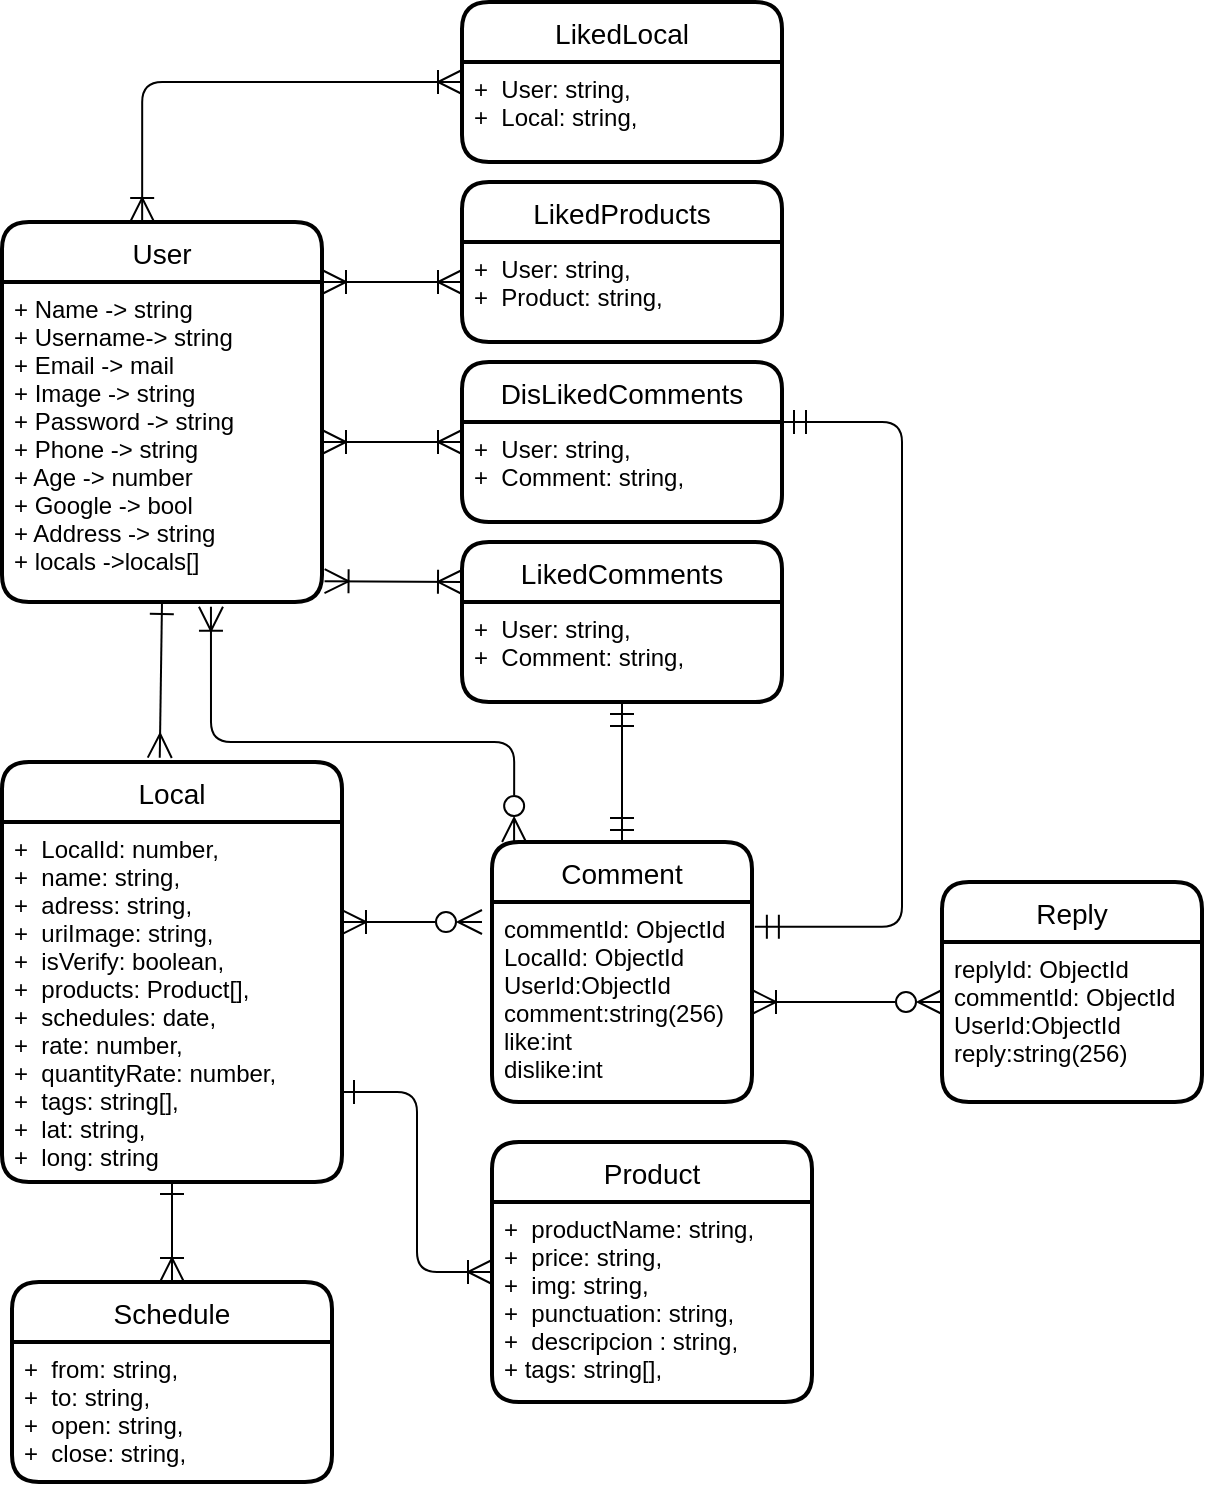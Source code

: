 <mxfile>
    <diagram id="dfq4scQvj7t1t1Jvq5pm" name="Database">
        <mxGraphModel dx="807" dy="1671" grid="1" gridSize="10" guides="1" tooltips="1" connect="1" arrows="1" fold="1" page="1" pageScale="1" pageWidth="850" pageHeight="1100" background="none" math="0" shadow="0">
            <root>
                <mxCell id="0"/>
                <mxCell id="1" parent="0"/>
                <mxCell id="12" value="User" style="swimlane;childLayout=stackLayout;horizontal=1;startSize=30;horizontalStack=0;rounded=1;fontSize=14;fontStyle=0;strokeWidth=2;resizeParent=0;resizeLast=1;shadow=0;dashed=0;align=center;" parent="1" vertex="1">
                    <mxGeometry x="20" y="-230" width="160" height="190" as="geometry"/>
                </mxCell>
                <mxCell id="13" value="+ Name -&gt; string&#10;+ Username-&gt; string&#10;+ Email -&gt; mail&#10;+ Image -&gt; string&#10;+ Password -&gt; string&#10;+ Phone -&gt; string&#10;+ Age -&gt; number&#10;+ Google -&gt; bool&#10;+ Address -&gt; string&#10;+ locals -&gt;locals[]&#10;" style="align=left;strokeColor=none;fillColor=none;spacingLeft=4;fontSize=12;verticalAlign=top;resizable=0;rotatable=0;part=1;" parent="12" vertex="1">
                    <mxGeometry y="30" width="160" height="160" as="geometry"/>
                </mxCell>
                <mxCell id="16" value="Local" style="swimlane;childLayout=stackLayout;horizontal=1;startSize=30;horizontalStack=0;rounded=1;fontSize=14;fontStyle=0;strokeWidth=2;resizeParent=0;resizeLast=1;shadow=0;dashed=0;align=center;" parent="1" vertex="1">
                    <mxGeometry x="20" y="40" width="170" height="210" as="geometry"/>
                </mxCell>
                <mxCell id="17" value="+  LocalId: number,&#10;+  name: string,&#10;+  adress: string,&#10;+  uriImage: string,&#10;+  isVerify: boolean,&#10;+  products: Product[],&#10;+  schedules: date,&#10;+  rate: number,&#10;+  quantityRate: number,&#10;+  tags: string[],&#10;+  lat: string,&#10;+  long: string" style="align=left;strokeColor=none;fillColor=none;spacingLeft=4;fontSize=12;verticalAlign=top;resizable=0;rotatable=0;part=1;" parent="16" vertex="1">
                    <mxGeometry y="30" width="170" height="180" as="geometry"/>
                </mxCell>
                <mxCell id="18" value="Product" style="swimlane;childLayout=stackLayout;horizontal=1;startSize=30;horizontalStack=0;rounded=1;fontSize=14;fontStyle=0;strokeWidth=2;resizeParent=0;resizeLast=1;shadow=0;dashed=0;align=center;" parent="1" vertex="1">
                    <mxGeometry x="265" y="230" width="160" height="130" as="geometry"/>
                </mxCell>
                <mxCell id="19" value="+  productName: string,&#10;+  price: string,&#10;+  img: string,&#10;+  punctuation: string,&#10;+  descripcion : string,&#10;+ tags: string[]," style="align=left;strokeColor=none;fillColor=none;spacingLeft=4;fontSize=12;verticalAlign=top;resizable=0;rotatable=0;part=1;" parent="18" vertex="1">
                    <mxGeometry y="30" width="160" height="100" as="geometry"/>
                </mxCell>
                <mxCell id="21" value="Schedule" style="swimlane;childLayout=stackLayout;horizontal=1;startSize=30;horizontalStack=0;rounded=1;fontSize=14;fontStyle=0;strokeWidth=2;resizeParent=0;resizeLast=1;shadow=0;dashed=0;align=center;" parent="1" vertex="1">
                    <mxGeometry x="25" y="300" width="160" height="100" as="geometry"/>
                </mxCell>
                <mxCell id="22" value="+  from: string,&#10;+  to: string,&#10;+  open: string,&#10;+  close: string," style="align=left;strokeColor=none;fillColor=none;spacingLeft=4;fontSize=12;verticalAlign=top;resizable=0;rotatable=0;part=1;" parent="21" vertex="1">
                    <mxGeometry y="30" width="160" height="70" as="geometry"/>
                </mxCell>
                <mxCell id="70LDlbrw-JERDDGiXMj8-56" value="LikedProducts" style="swimlane;childLayout=stackLayout;horizontal=1;startSize=30;horizontalStack=0;rounded=1;fontSize=14;fontStyle=0;strokeWidth=2;resizeParent=0;resizeLast=1;shadow=0;dashed=0;align=center;" parent="1" vertex="1">
                    <mxGeometry x="250" y="-250" width="160" height="80" as="geometry"/>
                </mxCell>
                <mxCell id="70LDlbrw-JERDDGiXMj8-57" value="+  User: string,&#10;+  Product: string," style="align=left;strokeColor=none;fillColor=none;spacingLeft=4;fontSize=12;verticalAlign=top;resizable=0;rotatable=0;part=1;" parent="70LDlbrw-JERDDGiXMj8-56" vertex="1">
                    <mxGeometry y="30" width="160" height="50" as="geometry"/>
                </mxCell>
                <mxCell id="70LDlbrw-JERDDGiXMj8-58" value="LikedLocal" style="swimlane;childLayout=stackLayout;horizontal=1;startSize=30;horizontalStack=0;rounded=1;fontSize=14;fontStyle=0;strokeWidth=2;resizeParent=0;resizeLast=1;shadow=0;dashed=0;align=center;" parent="1" vertex="1">
                    <mxGeometry x="250" y="-340" width="160" height="80" as="geometry"/>
                </mxCell>
                <mxCell id="70LDlbrw-JERDDGiXMj8-59" value="+  User: string,&#10;+  Local: string," style="align=left;strokeColor=none;fillColor=none;spacingLeft=4;fontSize=12;verticalAlign=top;resizable=0;rotatable=0;part=1;" parent="70LDlbrw-JERDDGiXMj8-58" vertex="1">
                    <mxGeometry y="30" width="160" height="50" as="geometry"/>
                </mxCell>
                <mxCell id="mbUt-W5NrpNwAsDVjMWK-54" value="Comment" style="swimlane;childLayout=stackLayout;horizontal=1;startSize=30;horizontalStack=0;rounded=1;fontSize=14;fontStyle=0;strokeWidth=2;resizeParent=0;resizeLast=1;shadow=0;dashed=0;align=center;" parent="1" vertex="1">
                    <mxGeometry x="265" y="80" width="130" height="130" as="geometry"/>
                </mxCell>
                <mxCell id="mbUt-W5NrpNwAsDVjMWK-55" value="commentId: ObjectId&#10;LocalId: ObjectId&#10;UserId:ObjectId&#10;comment:string(256)&#10;like:int&#10;dislike:int&#10;" style="align=left;strokeColor=none;fillColor=none;spacingLeft=4;fontSize=12;verticalAlign=top;resizable=0;rotatable=0;part=1;" parent="mbUt-W5NrpNwAsDVjMWK-54" vertex="1">
                    <mxGeometry y="30" width="130" height="100" as="geometry"/>
                </mxCell>
                <mxCell id="mbUt-W5NrpNwAsDVjMWK-56" value="Reply" style="swimlane;childLayout=stackLayout;horizontal=1;startSize=30;horizontalStack=0;rounded=1;fontSize=14;fontStyle=0;strokeWidth=2;resizeParent=0;resizeLast=1;shadow=0;dashed=0;align=center;" parent="1" vertex="1">
                    <mxGeometry x="490" y="100" width="130" height="110" as="geometry"/>
                </mxCell>
                <mxCell id="mbUt-W5NrpNwAsDVjMWK-57" value="replyId: ObjectId&#10;commentId: ObjectId&#10;UserId:ObjectId&#10;reply:string(256)&#10;" style="align=left;strokeColor=none;fillColor=none;spacingLeft=4;fontSize=12;verticalAlign=top;resizable=0;rotatable=0;part=1;" parent="mbUt-W5NrpNwAsDVjMWK-56" vertex="1">
                    <mxGeometry y="30" width="130" height="80" as="geometry"/>
                </mxCell>
                <mxCell id="r5jr3pNOG1lA3lrCErKS-54" value="LikedComments" style="swimlane;childLayout=stackLayout;horizontal=1;startSize=30;horizontalStack=0;rounded=1;fontSize=14;fontStyle=0;strokeWidth=2;resizeParent=0;resizeLast=1;shadow=0;dashed=0;align=center;" parent="1" vertex="1">
                    <mxGeometry x="250" y="-70" width="160" height="80" as="geometry"/>
                </mxCell>
                <mxCell id="r5jr3pNOG1lA3lrCErKS-55" value="+  User: string,&#10;+  Comment: string," style="align=left;strokeColor=none;fillColor=none;spacingLeft=4;fontSize=12;verticalAlign=top;resizable=0;rotatable=0;part=1;" parent="r5jr3pNOG1lA3lrCErKS-54" vertex="1">
                    <mxGeometry y="30" width="160" height="50" as="geometry"/>
                </mxCell>
                <mxCell id="sHkhhgN5T9ELdEEyjeLo-54" value="DisLikedComments" style="swimlane;childLayout=stackLayout;horizontal=1;startSize=30;horizontalStack=0;rounded=1;fontSize=14;fontStyle=0;strokeWidth=2;resizeParent=0;resizeLast=1;shadow=0;dashed=0;align=center;" parent="1" vertex="1">
                    <mxGeometry x="250" y="-160" width="160" height="80" as="geometry"/>
                </mxCell>
                <mxCell id="sHkhhgN5T9ELdEEyjeLo-55" value="+  User: string,&#10;+  Comment: string," style="align=left;strokeColor=none;fillColor=none;spacingLeft=4;fontSize=12;verticalAlign=top;resizable=0;rotatable=0;part=1;" parent="sHkhhgN5T9ELdEEyjeLo-54" vertex="1">
                    <mxGeometry y="30" width="160" height="50" as="geometry"/>
                </mxCell>
                <mxCell id="66" value="" style="resizable=0;html=1;align=left;verticalAlign=bottom;" parent="1" connectable="0" vertex="1">
                    <mxGeometry x="120" y="400" width="160" as="geometry">
                        <mxPoint x="-30" y="125" as="offset"/>
                    </mxGeometry>
                </mxCell>
                <mxCell id="77" style="edgeStyle=none;html=1;exitX=0.5;exitY=1;exitDx=0;exitDy=0;strokeColor=default;endArrow=ERmany;endFill=0;startArrow=ERone;startFill=0;entryX=0.464;entryY=-0.01;entryDx=0;entryDy=0;entryPerimeter=0;strokeWidth=1;endSize=10;startSize=10;" edge="1" parent="1" source="13" target="16">
                    <mxGeometry relative="1" as="geometry">
                        <mxPoint x="100" y="140" as="targetPoint"/>
                    </mxGeometry>
                </mxCell>
                <mxCell id="79" style="edgeStyle=none;html=1;exitX=0.5;exitY=1;exitDx=0;exitDy=0;entryX=0.5;entryY=0;entryDx=0;entryDy=0;strokeColor=default;strokeWidth=1;startArrow=ERone;startFill=0;endArrow=ERoneToMany;endFill=0;startSize=10;endSize=10;" edge="1" parent="1" source="17" target="21">
                    <mxGeometry relative="1" as="geometry"/>
                </mxCell>
                <mxCell id="81" style="edgeStyle=orthogonalEdgeStyle;html=1;exitX=1;exitY=0.75;exitDx=0;exitDy=0;entryX=0;entryY=0.5;entryDx=0;entryDy=0;strokeColor=default;strokeWidth=1;startArrow=ERone;startFill=0;endArrow=ERoneToMany;endFill=0;startSize=10;endSize=10;" edge="1" parent="1" source="17" target="18">
                    <mxGeometry relative="1" as="geometry"/>
                </mxCell>
                <mxCell id="82" style="edgeStyle=none;html=1;strokeColor=default;strokeWidth=1;startArrow=ERoneToMany;startFill=0;endArrow=ERzeroToMany;endFill=0;startSize=10;endSize=10;exitX=1;exitY=0.278;exitDx=0;exitDy=0;exitPerimeter=0;" edge="1" parent="1" source="17">
                    <mxGeometry relative="1" as="geometry">
                        <mxPoint x="260" y="120" as="targetPoint"/>
                        <mxPoint x="190" y="115" as="sourcePoint"/>
                    </mxGeometry>
                </mxCell>
                <mxCell id="83" style="edgeStyle=none;html=1;exitX=1;exitY=0.5;exitDx=0;exitDy=0;strokeColor=default;strokeWidth=1;startArrow=ERoneToMany;startFill=0;endArrow=ERzeroToMany;endFill=0;startSize=10;endSize=10;" edge="1" parent="1" source="mbUt-W5NrpNwAsDVjMWK-55">
                    <mxGeometry relative="1" as="geometry">
                        <mxPoint x="490" y="160" as="targetPoint"/>
                    </mxGeometry>
                </mxCell>
                <mxCell id="87" style="edgeStyle=orthogonalEdgeStyle;html=1;entryX=0;entryY=0.5;entryDx=0;entryDy=0;strokeColor=default;strokeWidth=1;startArrow=ERoneToMany;startFill=0;endArrow=ERoneToMany;endFill=0;startSize=10;endSize=10;exitX=0.438;exitY=0;exitDx=0;exitDy=0;exitPerimeter=0;" edge="1" parent="1" source="12" target="70LDlbrw-JERDDGiXMj8-58">
                    <mxGeometry relative="1" as="geometry">
                        <mxPoint x="80" y="-300" as="sourcePoint"/>
                    </mxGeometry>
                </mxCell>
                <mxCell id="90" style="edgeStyle=none;html=1;exitX=1;exitY=0;exitDx=0;exitDy=0;strokeColor=default;strokeWidth=1;startArrow=ERoneToMany;startFill=0;endArrow=ERoneToMany;endFill=0;startSize=10;endSize=10;entryX=0;entryY=0.4;entryDx=0;entryDy=0;entryPerimeter=0;" edge="1" parent="1" source="13" target="70LDlbrw-JERDDGiXMj8-57">
                    <mxGeometry relative="1" as="geometry">
                        <mxPoint x="240" y="-200" as="targetPoint"/>
                    </mxGeometry>
                </mxCell>
                <mxCell id="92" style="edgeStyle=none;html=1;entryX=0;entryY=0.25;entryDx=0;entryDy=0;strokeColor=default;strokeWidth=1;startArrow=ERoneToMany;startFill=0;endArrow=ERoneToMany;endFill=0;startSize=10;endSize=10;exitX=1.008;exitY=0.935;exitDx=0;exitDy=0;exitPerimeter=0;" edge="1" parent="1" source="13" target="r5jr3pNOG1lA3lrCErKS-54">
                    <mxGeometry relative="1" as="geometry"/>
                </mxCell>
                <mxCell id="94" style="edgeStyle=orthogonalEdgeStyle;html=1;strokeColor=default;strokeWidth=1;startArrow=ERoneToMany;startFill=0;endArrow=ERzeroToMany;endFill=0;startSize=10;endSize=10;exitX=0.653;exitY=1.015;exitDx=0;exitDy=0;exitPerimeter=0;entryX=0.085;entryY=0;entryDx=0;entryDy=0;entryPerimeter=0;" edge="1" parent="1" source="13" target="mbUt-W5NrpNwAsDVjMWK-54">
                    <mxGeometry relative="1" as="geometry">
                        <mxPoint x="130" y="-20" as="sourcePoint"/>
                        <mxPoint x="276" y="70" as="targetPoint"/>
                        <Array as="points">
                            <mxPoint x="125" y="30"/>
                            <mxPoint x="276" y="30"/>
                        </Array>
                    </mxGeometry>
                </mxCell>
                <mxCell id="98" style="edgeStyle=orthogonalEdgeStyle;html=1;exitX=1;exitY=0.5;exitDx=0;exitDy=0;entryX=0;entryY=0.5;entryDx=0;entryDy=0;strokeColor=default;strokeWidth=1;startArrow=ERoneToMany;startFill=0;endArrow=ERoneToMany;endFill=0;startSize=10;endSize=10;" edge="1" parent="1" source="13" target="sHkhhgN5T9ELdEEyjeLo-54">
                    <mxGeometry relative="1" as="geometry"/>
                </mxCell>
                <mxCell id="99" style="edgeStyle=orthogonalEdgeStyle;html=1;exitX=1.011;exitY=0.124;exitDx=0;exitDy=0;entryX=1;entryY=0;entryDx=0;entryDy=0;strokeColor=default;strokeWidth=1;startArrow=ERmandOne;startFill=0;endArrow=ERmandOne;endFill=0;startSize=10;endSize=10;exitPerimeter=0;" edge="1" parent="1" source="mbUt-W5NrpNwAsDVjMWK-55" target="sHkhhgN5T9ELdEEyjeLo-55">
                    <mxGeometry relative="1" as="geometry">
                        <Array as="points">
                            <mxPoint x="470" y="122"/>
                            <mxPoint x="470" y="-130"/>
                        </Array>
                    </mxGeometry>
                </mxCell>
                <mxCell id="100" style="edgeStyle=orthogonalEdgeStyle;html=1;exitX=0.5;exitY=1;exitDx=0;exitDy=0;entryX=0.5;entryY=0;entryDx=0;entryDy=0;strokeColor=default;strokeWidth=1;startArrow=ERmandOne;startFill=0;endArrow=ERmandOne;endFill=0;startSize=10;endSize=10;" edge="1" parent="1" source="r5jr3pNOG1lA3lrCErKS-55" target="mbUt-W5NrpNwAsDVjMWK-54">
                    <mxGeometry relative="1" as="geometry"/>
                </mxCell>
            </root>
        </mxGraphModel>
    </diagram>
    <diagram id="BPa-UHkgcwuQ-Z4H9gA3" name="User">
        <mxGraphModel dx="1151" dy="570" grid="1" gridSize="10" guides="1" tooltips="1" connect="1" arrows="1" fold="1" page="1" pageScale="1" pageWidth="850" pageHeight="1100" math="0" shadow="0">
            <root>
                <mxCell id="0"/>
                <mxCell id="1" parent="0"/>
                <mxCell id="sXhZtZXbX17402npqiWz-1" value="User" style="swimlane;childLayout=stackLayout;horizontal=1;startSize=30;horizontalStack=0;rounded=1;fontSize=14;fontStyle=0;strokeWidth=2;resizeParent=0;resizeLast=1;shadow=0;dashed=0;align=center;" parent="1" vertex="1">
                    <mxGeometry x="40" y="30" width="160" height="210" as="geometry"/>
                </mxCell>
                <mxCell id="sXhZtZXbX17402npqiWz-2" value="+ Name -&gt; string&#10;+ Email -&gt; mail&#10;+ Image -&gt; string&#10;+ Phone -&gt; string&#10;+ Age -&gt; number&#10;+ Google -&gt; bool&#10;+ Facebook -&gt; bool&#10;+ Address -&gt; string&#10;+ locals -&gt; bool&#10;&#10;" style="align=left;strokeColor=none;fillColor=none;spacingLeft=4;fontSize=12;verticalAlign=top;resizable=0;rotatable=0;part=1;" parent="sXhZtZXbX17402npqiWz-1" vertex="1">
                    <mxGeometry y="30" width="160" height="180" as="geometry"/>
                </mxCell>
            </root>
        </mxGraphModel>
    </diagram>
    <diagram id="9kS50toA24PQq8nJdRZk" name="Local">
        <mxGraphModel dx="1151" dy="570" grid="1" gridSize="10" guides="1" tooltips="1" connect="1" arrows="1" fold="1" page="1" pageScale="1" pageWidth="850" pageHeight="1100" math="0" shadow="0">
            <root>
                <mxCell id="0"/>
                <mxCell id="1" parent="0"/>
                <mxCell id="0VIafkdBmgdn1MZ_sX1k-1" value="Local" style="swimlane;childLayout=stackLayout;horizontal=1;startSize=30;horizontalStack=0;rounded=1;fontSize=14;fontStyle=0;strokeWidth=2;resizeParent=0;resizeLast=1;shadow=0;dashed=0;align=center;" parent="1" vertex="1">
                    <mxGeometry x="40" y="10" width="170" height="230" as="geometry"/>
                </mxCell>
                <mxCell id="0VIafkdBmgdn1MZ_sX1k-2" value="+  LocalId: number,&#10;+  name: string,&#10;+  adress: string,&#10;+  uriImage: string,&#10;+  isVerify: boolean,&#10;+  products: Product[],&#10;+  schedules: Schedule[],&#10;+  rate: number,&#10;+  quantityRate: number,&#10;+  tags: string[]&#10;+ long: string&#10;+ lat: string" style="align=left;strokeColor=none;fillColor=none;spacingLeft=4;fontSize=12;verticalAlign=top;resizable=0;rotatable=0;part=1;" parent="0VIafkdBmgdn1MZ_sX1k-1" vertex="1">
                    <mxGeometry y="30" width="170" height="200" as="geometry"/>
                </mxCell>
            </root>
        </mxGraphModel>
    </diagram>
    <diagram id="UJs9oBOm6o-esZ4-wXAz" name="Product">
        <mxGraphModel dx="1151" dy="570" grid="1" gridSize="10" guides="1" tooltips="1" connect="1" arrows="1" fold="1" page="1" pageScale="1" pageWidth="850" pageHeight="1100" math="0" shadow="0">
            <root>
                <mxCell id="0"/>
                <mxCell id="1" parent="0"/>
                <mxCell id="Yl93PIp3yihroiLEg5Rz-1" value="Product" style="swimlane;childLayout=stackLayout;horizontal=1;startSize=30;horizontalStack=0;rounded=1;fontSize=14;fontStyle=0;strokeWidth=2;resizeParent=0;resizeLast=1;shadow=0;dashed=0;align=center;" parent="1" vertex="1">
                    <mxGeometry x="40" y="40" width="160" height="150" as="geometry"/>
                </mxCell>
                <mxCell id="Yl93PIp3yihroiLEg5Rz-2" value="+  productName: string,&#10;+  price: string,&#10;+  img: string,&#10;+  punctuation: string,&#10;+  descripcion : string,&#10;+ tags: string[]," style="align=left;strokeColor=none;fillColor=none;spacingLeft=4;fontSize=12;verticalAlign=top;resizable=0;rotatable=0;part=1;" parent="Yl93PIp3yihroiLEg5Rz-1" vertex="1">
                    <mxGeometry y="30" width="160" height="120" as="geometry"/>
                </mxCell>
            </root>
        </mxGraphModel>
    </diagram>
    <diagram id="CvQdnz-AQesq5HmYPIsi" name="Schedule">
        <mxGraphModel dx="1151" dy="570" grid="1" gridSize="10" guides="1" tooltips="1" connect="1" arrows="1" fold="1" page="1" pageScale="1" pageWidth="850" pageHeight="1100" math="0" shadow="0">
            <root>
                <mxCell id="0"/>
                <mxCell id="1" parent="0"/>
                <mxCell id="hATsTJF4kZuX_Z8cMmuq-1" value="Schedule" style="swimlane;childLayout=stackLayout;horizontal=1;startSize=30;horizontalStack=0;rounded=1;fontSize=14;fontStyle=0;strokeWidth=2;resizeParent=0;resizeLast=1;shadow=0;dashed=0;align=center;" parent="1" vertex="1">
                    <mxGeometry x="40" y="40" width="160" height="100" as="geometry"/>
                </mxCell>
                <mxCell id="hATsTJF4kZuX_Z8cMmuq-2" value="+  from: string,&#10;+  to: string,&#10;+  open: string,&#10;+  close: string," style="align=left;strokeColor=none;fillColor=none;spacingLeft=4;fontSize=12;verticalAlign=top;resizable=0;rotatable=0;part=1;" parent="hATsTJF4kZuX_Z8cMmuq-1" vertex="1">
                    <mxGeometry y="30" width="160" height="70" as="geometry"/>
                </mxCell>
            </root>
        </mxGraphModel>
    </diagram>
    <diagram id="IiMBS5ljEN6D9kfixFfi" name="Likes">
        <mxGraphModel dx="1151" dy="570" grid="1" gridSize="10" guides="1" tooltips="1" connect="1" arrows="1" fold="1" page="1" pageScale="1" pageWidth="850" pageHeight="1100" math="0" shadow="0">
            <root>
                <mxCell id="0"/>
                <mxCell id="1" parent="0"/>
                <mxCell id="DuvrvsMX7kfASkCNhGuI-1" value="LikedProducts" style="swimlane;childLayout=stackLayout;horizontal=1;startSize=30;horizontalStack=0;rounded=1;fontSize=14;fontStyle=0;strokeWidth=2;resizeParent=0;resizeLast=1;shadow=0;dashed=0;align=center;" parent="1" vertex="1">
                    <mxGeometry x="40" y="40" width="160" height="100" as="geometry"/>
                </mxCell>
                <mxCell id="DuvrvsMX7kfASkCNhGuI-2" value="+  User: string,&#10;+  Product: string," style="align=left;strokeColor=none;fillColor=none;spacingLeft=4;fontSize=12;verticalAlign=top;resizable=0;rotatable=0;part=1;" parent="DuvrvsMX7kfASkCNhGuI-1" vertex="1">
                    <mxGeometry y="30" width="160" height="70" as="geometry"/>
                </mxCell>
                <mxCell id="DuvrvsMX7kfASkCNhGuI-3" value="LikedLocal" style="swimlane;childLayout=stackLayout;horizontal=1;startSize=30;horizontalStack=0;rounded=1;fontSize=14;fontStyle=0;strokeWidth=2;resizeParent=0;resizeLast=1;shadow=0;dashed=0;align=center;" parent="1" vertex="1">
                    <mxGeometry x="240" y="40" width="160" height="100" as="geometry"/>
                </mxCell>
                <mxCell id="DuvrvsMX7kfASkCNhGuI-4" value="+  User: string,&#10;+  Local: string," style="align=left;strokeColor=none;fillColor=none;spacingLeft=4;fontSize=12;verticalAlign=top;resizable=0;rotatable=0;part=1;" parent="DuvrvsMX7kfASkCNhGuI-3" vertex="1">
                    <mxGeometry y="30" width="160" height="70" as="geometry"/>
                </mxCell>
                <mxCell id="8h3GSRWmZR3c02rdFf-o-1" value="LikedComments" style="swimlane;childLayout=stackLayout;horizontal=1;startSize=30;horizontalStack=0;rounded=1;fontSize=14;fontStyle=0;strokeWidth=2;resizeParent=0;resizeLast=1;shadow=0;dashed=0;align=center;" parent="1" vertex="1">
                    <mxGeometry x="420" y="40" width="160" height="100" as="geometry"/>
                </mxCell>
                <mxCell id="8h3GSRWmZR3c02rdFf-o-2" value="+  User: string,&#10;+  Comment: string," style="align=left;strokeColor=none;fillColor=none;spacingLeft=4;fontSize=12;verticalAlign=top;resizable=0;rotatable=0;part=1;" parent="8h3GSRWmZR3c02rdFf-o-1" vertex="1">
                    <mxGeometry y="30" width="160" height="70" as="geometry"/>
                </mxCell>
            </root>
        </mxGraphModel>
    </diagram>
    <diagram id="1ptKOYtLsiTsGE3Xk_gv" name="Comments">
        <mxGraphModel dx="1151" dy="570" grid="1" gridSize="10" guides="1" tooltips="1" connect="1" arrows="1" fold="1" page="1" pageScale="1" pageWidth="850" pageHeight="1100" math="0" shadow="0">
            <root>
                <mxCell id="0"/>
                <mxCell id="1" parent="0"/>
                <mxCell id="Ea1p-Pury4z-DoApzVZW-1" value="Comment" style="swimlane;childLayout=stackLayout;horizontal=1;startSize=30;horizontalStack=0;rounded=1;fontSize=14;fontStyle=0;strokeWidth=2;resizeParent=0;resizeLast=1;shadow=0;dashed=0;align=center;" parent="1" vertex="1">
                    <mxGeometry x="120" y="80" width="160" height="220" as="geometry"/>
                </mxCell>
                <mxCell id="Ea1p-Pury4z-DoApzVZW-2" value="commentId: ObjectId&#10;LocalId: ObjectId&#10;UserId:ObjectId&#10;comment:string(256)&#10;like:int&#10;dislike:int&#10;" style="align=left;strokeColor=none;fillColor=none;spacingLeft=4;fontSize=12;verticalAlign=top;resizable=0;rotatable=0;part=1;" parent="Ea1p-Pury4z-DoApzVZW-1" vertex="1">
                    <mxGeometry y="30" width="160" height="190" as="geometry"/>
                </mxCell>
                <mxCell id="Ea1p-Pury4z-DoApzVZW-3" value="Reply" style="swimlane;childLayout=stackLayout;horizontal=1;startSize=30;horizontalStack=0;rounded=1;fontSize=14;fontStyle=0;strokeWidth=2;resizeParent=0;resizeLast=1;shadow=0;dashed=0;align=center;" parent="1" vertex="1">
                    <mxGeometry x="300" y="80" width="160" height="220" as="geometry"/>
                </mxCell>
                <mxCell id="Ea1p-Pury4z-DoApzVZW-4" value="replyId: ObjectId&#10;commentId: ObjectId&#10;UserId:ObjectId&#10;reply:string(256)&#10;" style="align=left;strokeColor=none;fillColor=none;spacingLeft=4;fontSize=12;verticalAlign=top;resizable=0;rotatable=0;part=1;" parent="Ea1p-Pury4z-DoApzVZW-3" vertex="1">
                    <mxGeometry y="30" width="160" height="190" as="geometry"/>
                </mxCell>
            </root>
        </mxGraphModel>
    </diagram>
    <diagram id="lXiH23BoyuXyMfAQ4f1b" name="VerifyEmail">
        <mxGraphModel dx="1151" dy="570" grid="1" gridSize="10" guides="1" tooltips="1" connect="1" arrows="1" fold="1" page="1" pageScale="1" pageWidth="850" pageHeight="1100" math="0" shadow="0">
            <root>
                <mxCell id="0"/>
                <mxCell id="1" parent="0"/>
                <mxCell id="HJjaZ7ZI8QGbXZ1ixgoa-1" value="VerifyEmail" style="swimlane;childLayout=stackLayout;horizontal=1;startSize=30;horizontalStack=0;rounded=1;fontSize=14;fontStyle=0;strokeWidth=2;resizeParent=0;resizeLast=1;shadow=0;dashed=0;align=center;" parent="1" vertex="1">
                    <mxGeometry x="300" y="80" width="160" height="90" as="geometry"/>
                </mxCell>
                <mxCell id="HJjaZ7ZI8QGbXZ1ixgoa-2" value="Email: string&#10;Code: string&#10;" style="align=left;strokeColor=none;fillColor=none;spacingLeft=4;fontSize=12;verticalAlign=top;resizable=0;rotatable=0;part=1;" parent="HJjaZ7ZI8QGbXZ1ixgoa-1" vertex="1">
                    <mxGeometry y="30" width="160" height="60" as="geometry"/>
                </mxCell>
            </root>
        </mxGraphModel>
    </diagram>
    <diagram id="UdcbJMe37pucz0GjNTOE" name="Dislike">
        <mxGraphModel dx="1151" dy="1670" grid="1" gridSize="10" guides="1" tooltips="1" connect="1" arrows="1" fold="1" page="1" pageScale="1" pageWidth="850" pageHeight="1100" math="0" shadow="0">
            <root>
                <mxCell id="0"/>
                <mxCell id="1" parent="0"/>
                <mxCell id="uXZTG4O3NQpjmdwQcE0_-1" value="DisLikedComments" style="swimlane;childLayout=stackLayout;horizontal=1;startSize=30;horizontalStack=0;rounded=1;fontSize=14;fontStyle=0;strokeWidth=2;resizeParent=0;resizeLast=1;shadow=0;dashed=0;align=center;" parent="1" vertex="1">
                    <mxGeometry x="200" width="160" height="100" as="geometry"/>
                </mxCell>
                <mxCell id="uXZTG4O3NQpjmdwQcE0_-2" value="+  User: string,&#10;+  Comment: string," style="align=left;strokeColor=none;fillColor=none;spacingLeft=4;fontSize=12;verticalAlign=top;resizable=0;rotatable=0;part=1;" parent="uXZTG4O3NQpjmdwQcE0_-1" vertex="1">
                    <mxGeometry y="30" width="160" height="70" as="geometry"/>
                </mxCell>
            </root>
        </mxGraphModel>
    </diagram>
</mxfile>